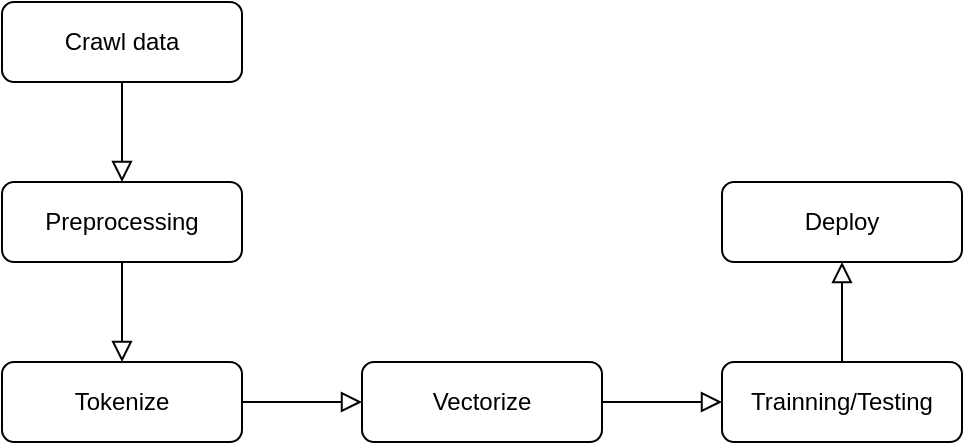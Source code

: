 <mxfile version="20.8.18" type="device"><diagram id="C5RBs43oDa-KdzZeNtuy" name="Page-1"><mxGraphModel dx="1306" dy="783" grid="0" gridSize="10" guides="1" tooltips="1" connect="1" arrows="1" fold="1" page="1" pageScale="1" pageWidth="827" pageHeight="1169" math="0" shadow="0"><root><mxCell id="WIyWlLk6GJQsqaUBKTNV-0"/><mxCell id="WIyWlLk6GJQsqaUBKTNV-1" parent="WIyWlLk6GJQsqaUBKTNV-0"/><mxCell id="WIyWlLk6GJQsqaUBKTNV-2" value="" style="rounded=0;html=1;jettySize=auto;orthogonalLoop=1;fontSize=11;endArrow=block;endFill=0;endSize=8;strokeWidth=1;shadow=0;labelBackgroundColor=none;edgeStyle=orthogonalEdgeStyle;" parent="WIyWlLk6GJQsqaUBKTNV-1" source="WIyWlLk6GJQsqaUBKTNV-3" edge="1"><mxGeometry relative="1" as="geometry"><mxPoint x="220" y="170" as="targetPoint"/></mxGeometry></mxCell><mxCell id="WIyWlLk6GJQsqaUBKTNV-3" value="Crawl data" style="rounded=1;whiteSpace=wrap;html=1;fontSize=12;glass=0;strokeWidth=1;shadow=0;" parent="WIyWlLk6GJQsqaUBKTNV-1" vertex="1"><mxGeometry x="160" y="80" width="120" height="40" as="geometry"/></mxCell><mxCell id="KmtspFHWDIVazhLmnim7-0" value="Preprocessing" style="rounded=1;whiteSpace=wrap;html=1;fontSize=12;glass=0;strokeWidth=1;shadow=0;" vertex="1" parent="WIyWlLk6GJQsqaUBKTNV-1"><mxGeometry x="160" y="170" width="120" height="40" as="geometry"/></mxCell><mxCell id="KmtspFHWDIVazhLmnim7-1" value="Tokenize" style="rounded=1;whiteSpace=wrap;html=1;fontSize=12;glass=0;strokeWidth=1;shadow=0;" vertex="1" parent="WIyWlLk6GJQsqaUBKTNV-1"><mxGeometry x="160" y="260" width="120" height="40" as="geometry"/></mxCell><mxCell id="KmtspFHWDIVazhLmnim7-3" value="" style="rounded=0;html=1;jettySize=auto;orthogonalLoop=1;fontSize=11;endArrow=block;endFill=0;endSize=8;strokeWidth=1;shadow=0;labelBackgroundColor=none;edgeStyle=orthogonalEdgeStyle;exitX=0.342;exitY=1;exitDx=0;exitDy=0;exitPerimeter=0;" edge="1" parent="WIyWlLk6GJQsqaUBKTNV-1" source="KmtspFHWDIVazhLmnim7-0" target="KmtspFHWDIVazhLmnim7-1"><mxGeometry relative="1" as="geometry"><mxPoint x="230" y="130" as="sourcePoint"/><mxPoint x="230" y="180" as="targetPoint"/><Array as="points"><mxPoint x="214" y="210"/><mxPoint x="214" y="210"/><mxPoint x="220" y="210"/></Array></mxGeometry></mxCell><mxCell id="KmtspFHWDIVazhLmnim7-4" value="Vectorize" style="rounded=1;whiteSpace=wrap;html=1;fontSize=12;glass=0;strokeWidth=1;shadow=0;" vertex="1" parent="WIyWlLk6GJQsqaUBKTNV-1"><mxGeometry x="340" y="260" width="120" height="40" as="geometry"/></mxCell><mxCell id="KmtspFHWDIVazhLmnim7-5" value="" style="rounded=0;html=1;jettySize=auto;orthogonalLoop=1;fontSize=11;endArrow=block;endFill=0;endSize=8;strokeWidth=1;shadow=0;labelBackgroundColor=none;edgeStyle=orthogonalEdgeStyle;entryX=0;entryY=0.5;entryDx=0;entryDy=0;" edge="1" parent="WIyWlLk6GJQsqaUBKTNV-1" target="KmtspFHWDIVazhLmnim7-4"><mxGeometry relative="1" as="geometry"><mxPoint x="280" y="280" as="sourcePoint"/><mxPoint x="230" y="270" as="targetPoint"/><Array as="points"><mxPoint x="280" y="280"/></Array></mxGeometry></mxCell><mxCell id="KmtspFHWDIVazhLmnim7-6" value="Trainning/Testing" style="rounded=1;whiteSpace=wrap;html=1;fontSize=12;glass=0;strokeWidth=1;shadow=0;" vertex="1" parent="WIyWlLk6GJQsqaUBKTNV-1"><mxGeometry x="520" y="260" width="120" height="40" as="geometry"/></mxCell><mxCell id="KmtspFHWDIVazhLmnim7-7" value="" style="rounded=0;html=1;jettySize=auto;orthogonalLoop=1;fontSize=11;endArrow=block;endFill=0;endSize=8;strokeWidth=1;shadow=0;labelBackgroundColor=none;edgeStyle=orthogonalEdgeStyle;entryX=0;entryY=0.5;entryDx=0;entryDy=0;exitX=1;exitY=0.5;exitDx=0;exitDy=0;" edge="1" parent="WIyWlLk6GJQsqaUBKTNV-1" source="KmtspFHWDIVazhLmnim7-4" target="KmtspFHWDIVazhLmnim7-6"><mxGeometry relative="1" as="geometry"><mxPoint x="290" y="290" as="sourcePoint"/><mxPoint x="350" y="290" as="targetPoint"/><Array as="points"><mxPoint x="480" y="280"/><mxPoint x="480" y="280"/></Array></mxGeometry></mxCell><mxCell id="KmtspFHWDIVazhLmnim7-8" value="Deploy" style="rounded=1;whiteSpace=wrap;html=1;fontSize=12;glass=0;strokeWidth=1;shadow=0;" vertex="1" parent="WIyWlLk6GJQsqaUBKTNV-1"><mxGeometry x="520" y="170" width="120" height="40" as="geometry"/></mxCell><mxCell id="KmtspFHWDIVazhLmnim7-9" value="" style="rounded=0;html=1;jettySize=auto;orthogonalLoop=1;fontSize=11;endArrow=block;endFill=0;endSize=8;strokeWidth=1;shadow=0;labelBackgroundColor=none;edgeStyle=orthogonalEdgeStyle;exitX=0.5;exitY=0;exitDx=0;exitDy=0;" edge="1" parent="WIyWlLk6GJQsqaUBKTNV-1" target="KmtspFHWDIVazhLmnim7-8" source="KmtspFHWDIVazhLmnim7-6"><mxGeometry relative="1" as="geometry"><mxPoint x="580" y="250" as="sourcePoint"/><mxPoint x="610" y="240" as="targetPoint"/><Array as="points"><mxPoint x="580" y="220"/><mxPoint x="580" y="220"/></Array></mxGeometry></mxCell></root></mxGraphModel></diagram></mxfile>